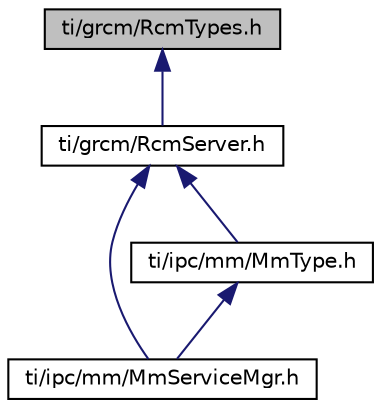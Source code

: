 digraph "ti/grcm/RcmTypes.h"
{
  edge [fontname="Helvetica",fontsize="10",labelfontname="Helvetica",labelfontsize="10"];
  node [fontname="Helvetica",fontsize="10",shape=record];
  Node1 [label="ti/grcm/RcmTypes.h",height=0.2,width=0.4,color="black", fillcolor="grey75", style="filled", fontcolor="black"];
  Node1 -> Node2 [dir="back",color="midnightblue",fontsize="10",style="solid",fontname="Helvetica"];
  Node2 [label="ti/grcm/RcmServer.h",height=0.2,width=0.4,color="black", fillcolor="white", style="filled",URL="$_rcm_server_8h.html",tooltip="Remote Command Message Server Module. An RcmServer processes inbound messages received from an RcmCli..."];
  Node2 -> Node3 [dir="back",color="midnightblue",fontsize="10",style="solid",fontname="Helvetica"];
  Node3 [label="ti/ipc/mm/MmServiceMgr.h",height=0.2,width=0.4,color="black", fillcolor="white", style="filled",URL="$_mm_service_mgr_8h.html",tooltip="Multi-Media Service Manager. "];
  Node2 -> Node4 [dir="back",color="midnightblue",fontsize="10",style="solid",fontname="Helvetica"];
  Node4 [label="ti/ipc/mm/MmType.h",height=0.2,width=0.4,color="black", fillcolor="white", style="filled",URL="$_mm_type_8h.html",tooltip="Specific types to support the MmRpc and MmServiceMgr modules. "];
  Node4 -> Node3 [dir="back",color="midnightblue",fontsize="10",style="solid",fontname="Helvetica"];
}
